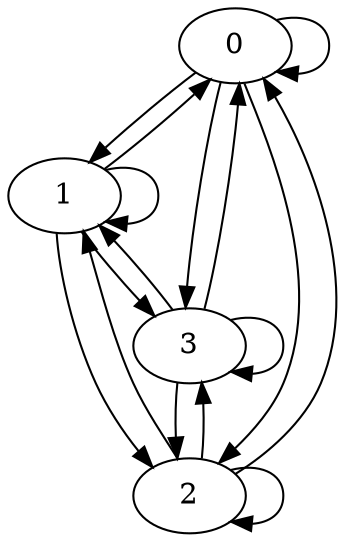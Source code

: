 digraph G {
0;
1;
2;
3;
0->0 ;
1->0 ;
2->0 ;
3->0 ;
0->1 ;
1->1 ;
2->1 ;
3->1 ;
0->2 ;
1->2 ;
2->2 ;
3->2 ;
0->3 ;
1->3 ;
2->3 ;
3->3 ;
}
